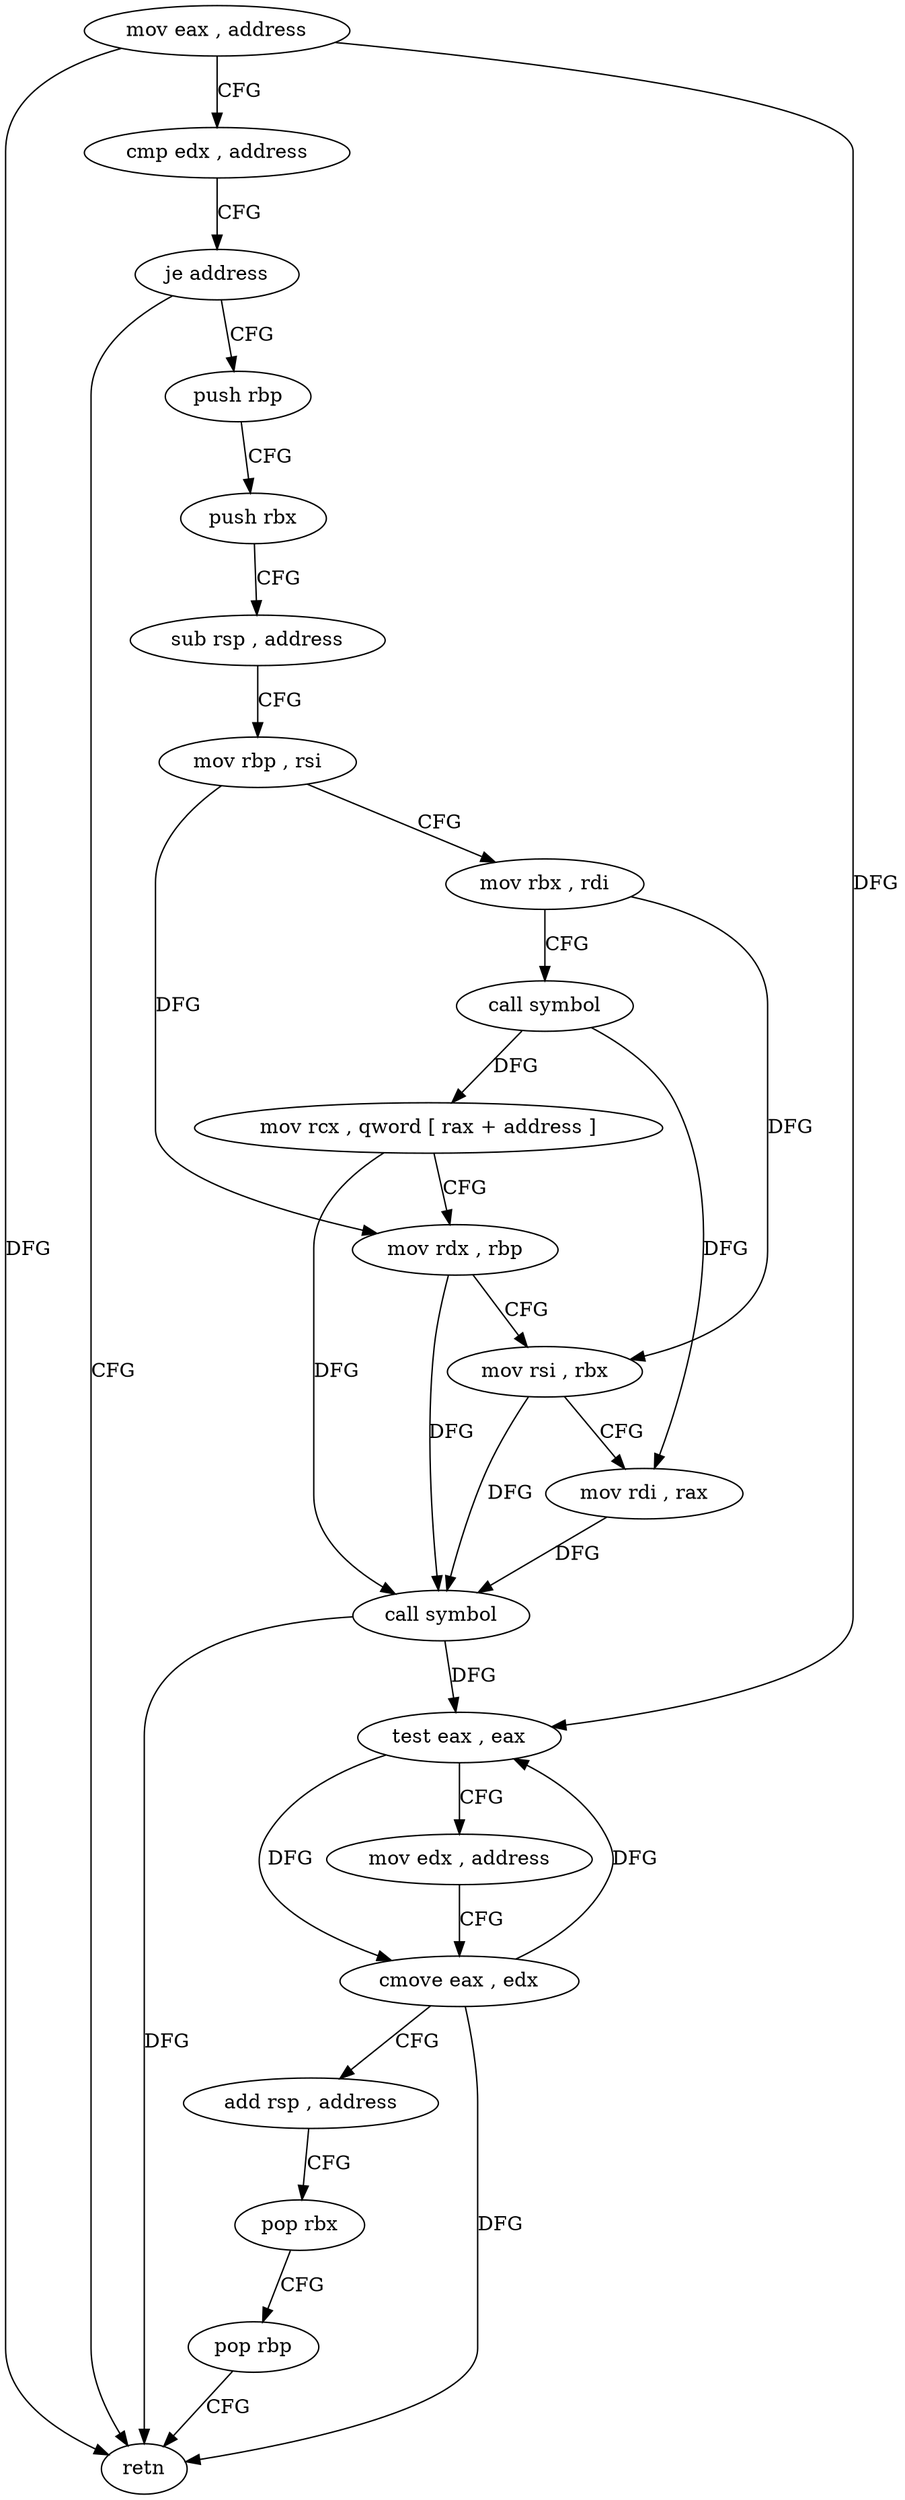 digraph "func" {
"93440" [label = "mov eax , address" ]
"93445" [label = "cmp edx , address" ]
"93448" [label = "je address" ]
"93501" [label = "retn" ]
"93450" [label = "push rbp" ]
"93451" [label = "push rbx" ]
"93452" [label = "sub rsp , address" ]
"93456" [label = "mov rbp , rsi" ]
"93459" [label = "mov rbx , rdi" ]
"93462" [label = "call symbol" ]
"93467" [label = "mov rcx , qword [ rax + address ]" ]
"93471" [label = "mov rdx , rbp" ]
"93474" [label = "mov rsi , rbx" ]
"93477" [label = "mov rdi , rax" ]
"93480" [label = "call symbol" ]
"93485" [label = "test eax , eax" ]
"93487" [label = "mov edx , address" ]
"93492" [label = "cmove eax , edx" ]
"93495" [label = "add rsp , address" ]
"93499" [label = "pop rbx" ]
"93500" [label = "pop rbp" ]
"93440" -> "93445" [ label = "CFG" ]
"93440" -> "93501" [ label = "DFG" ]
"93440" -> "93485" [ label = "DFG" ]
"93445" -> "93448" [ label = "CFG" ]
"93448" -> "93501" [ label = "CFG" ]
"93448" -> "93450" [ label = "CFG" ]
"93450" -> "93451" [ label = "CFG" ]
"93451" -> "93452" [ label = "CFG" ]
"93452" -> "93456" [ label = "CFG" ]
"93456" -> "93459" [ label = "CFG" ]
"93456" -> "93471" [ label = "DFG" ]
"93459" -> "93462" [ label = "CFG" ]
"93459" -> "93474" [ label = "DFG" ]
"93462" -> "93467" [ label = "DFG" ]
"93462" -> "93477" [ label = "DFG" ]
"93467" -> "93471" [ label = "CFG" ]
"93467" -> "93480" [ label = "DFG" ]
"93471" -> "93474" [ label = "CFG" ]
"93471" -> "93480" [ label = "DFG" ]
"93474" -> "93477" [ label = "CFG" ]
"93474" -> "93480" [ label = "DFG" ]
"93477" -> "93480" [ label = "DFG" ]
"93480" -> "93485" [ label = "DFG" ]
"93480" -> "93501" [ label = "DFG" ]
"93485" -> "93487" [ label = "CFG" ]
"93485" -> "93492" [ label = "DFG" ]
"93487" -> "93492" [ label = "CFG" ]
"93492" -> "93495" [ label = "CFG" ]
"93492" -> "93485" [ label = "DFG" ]
"93492" -> "93501" [ label = "DFG" ]
"93495" -> "93499" [ label = "CFG" ]
"93499" -> "93500" [ label = "CFG" ]
"93500" -> "93501" [ label = "CFG" ]
}
